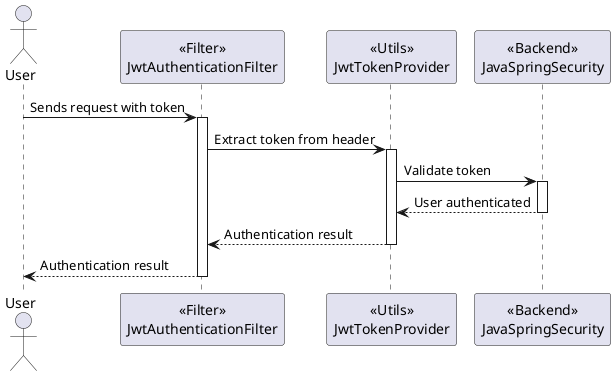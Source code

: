 @startuml

actor User

participant JwtAuthenticationFilter as "<<Filter>>\nJwtAuthenticationFilter"
participant JwtTokenProvider as "<<Utils>>\nJwtTokenProvider"
participant JavaSpringSecurity as "<<Backend>>\nJavaSpringSecurity"

User -> JwtAuthenticationFilter: Sends request with token
activate JwtAuthenticationFilter

JwtAuthenticationFilter -> JwtTokenProvider: Extract token from header
activate JwtTokenProvider

JwtTokenProvider -> JavaSpringSecurity: Validate token
activate JavaSpringSecurity

JavaSpringSecurity --> JwtTokenProvider: User authenticated
deactivate JavaSpringSecurity

JwtTokenProvider --> JwtAuthenticationFilter: Authentication result
deactivate JwtTokenProvider

JwtAuthenticationFilter --> User: Authentication result
deactivate JwtAuthenticationFilter

@enduml
